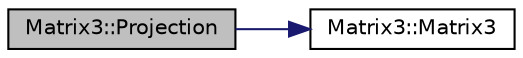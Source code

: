 digraph G
{
  edge [fontname="Helvetica",fontsize="10",labelfontname="Helvetica",labelfontsize="10"];
  node [fontname="Helvetica",fontsize="10",shape=record];
  rankdir="LR";
  Node1 [label="Matrix3::Projection",height=0.2,width=0.4,color="black", fillcolor="grey75", style="filled" fontcolor="black"];
  Node1 -> Node2 [color="midnightblue",fontsize="10",style="solid",fontname="Helvetica"];
  Node2 [label="Matrix3::Matrix3",height=0.2,width=0.4,color="black", fillcolor="white", style="filled",URL="$class_matrix3.html#a773fdcf139826ddb39c30e7d08bbdb90",tooltip="Default constructor."];
}
